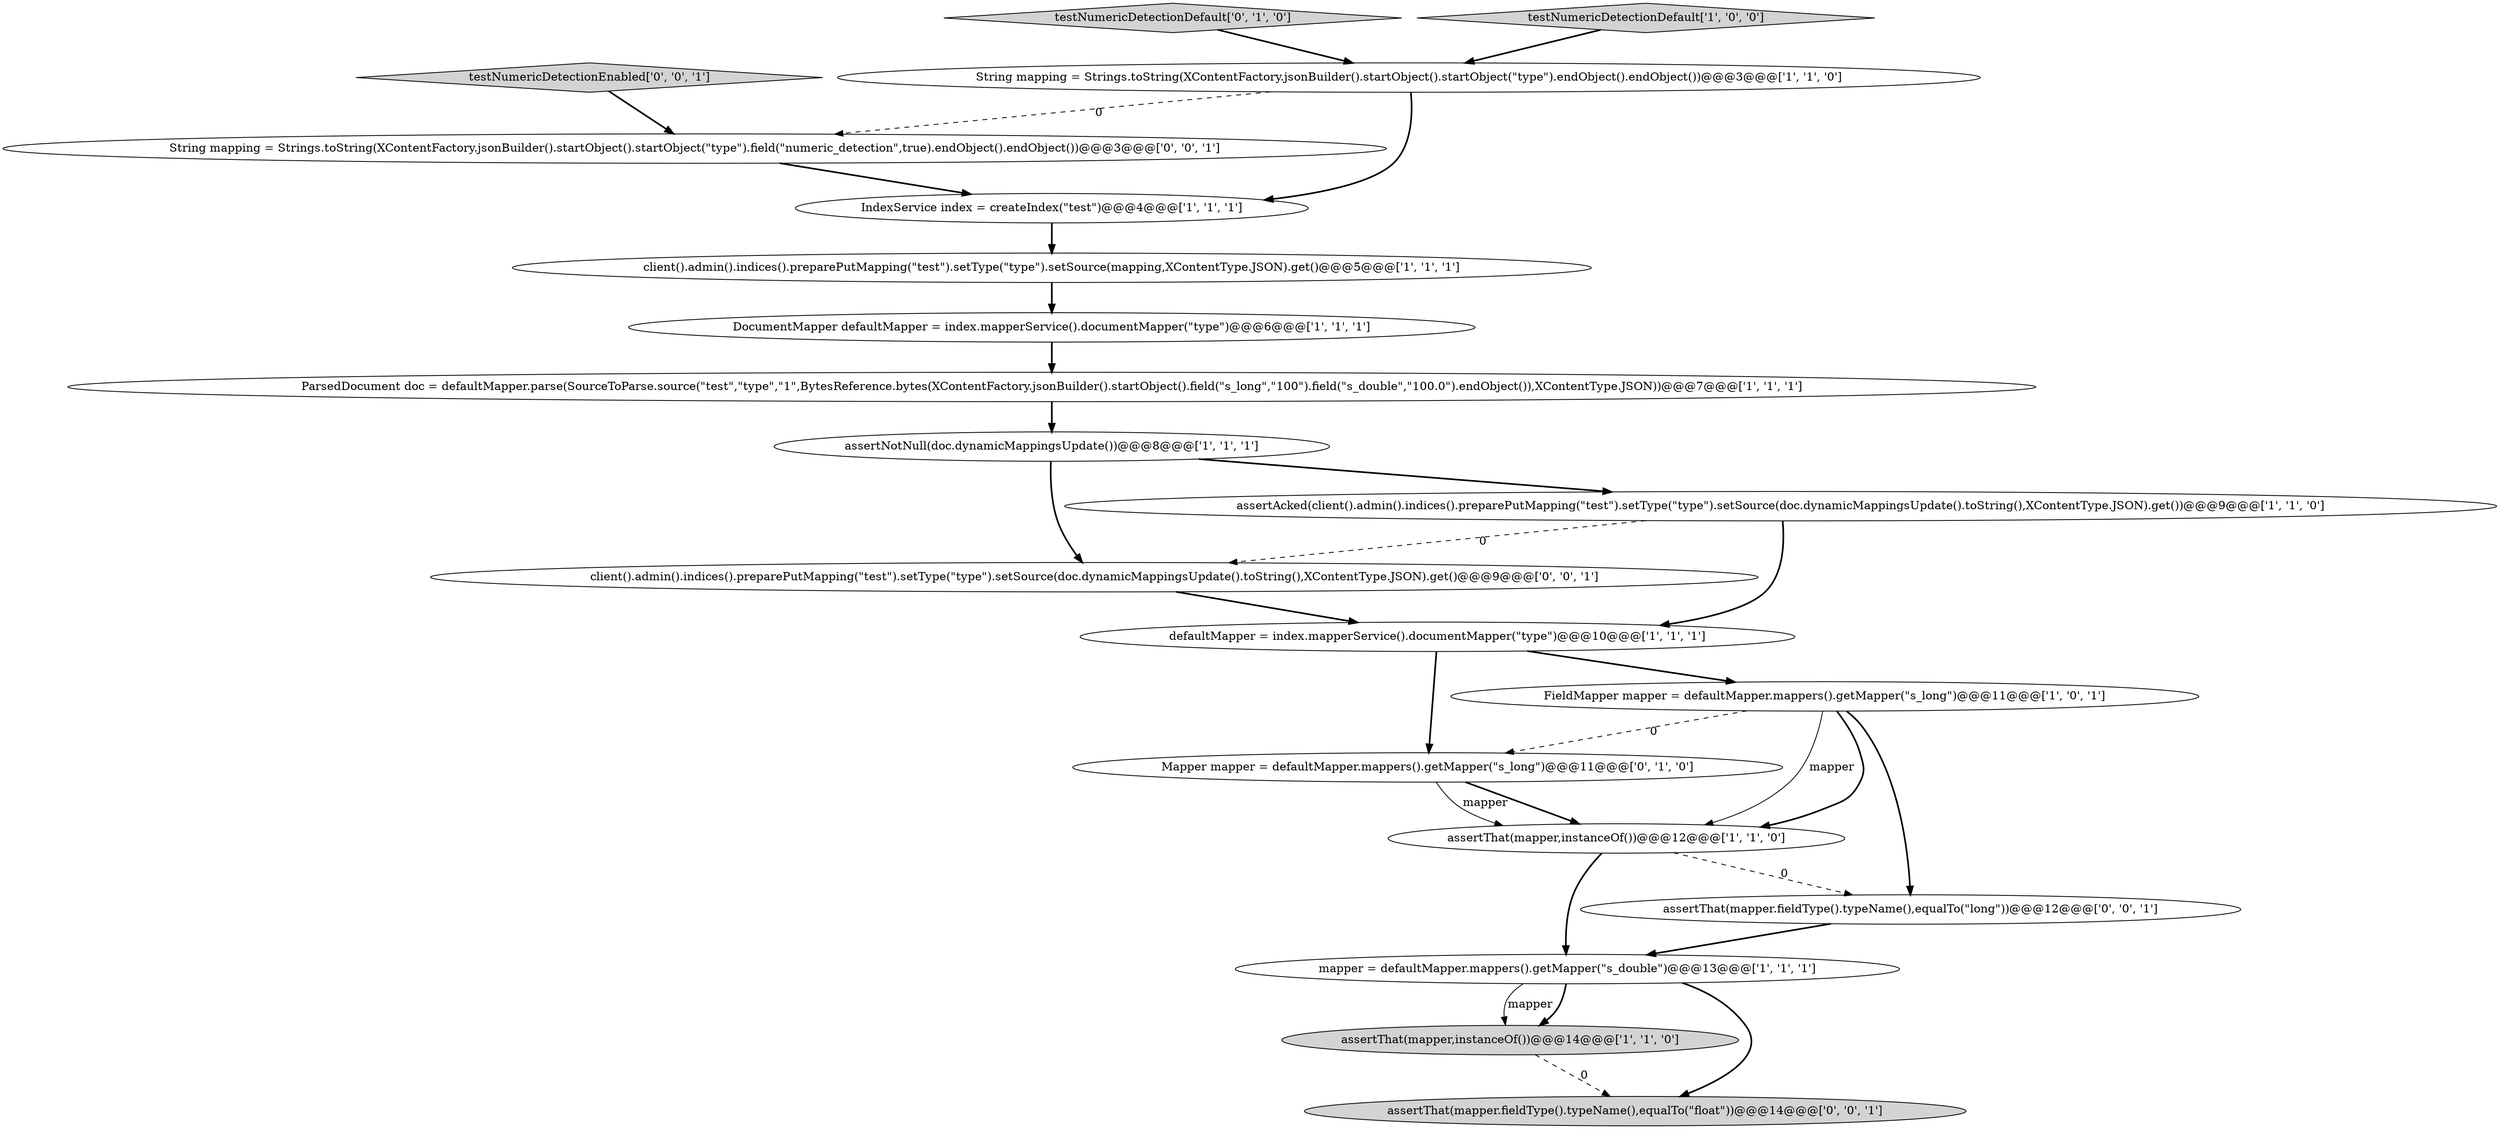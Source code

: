 digraph {
6 [style = filled, label = "IndexService index = createIndex(\"test\")@@@4@@@['1', '1', '1']", fillcolor = white, shape = ellipse image = "AAA0AAABBB1BBB"];
8 [style = filled, label = "assertThat(mapper,instanceOf())@@@14@@@['1', '1', '0']", fillcolor = lightgray, shape = ellipse image = "AAA0AAABBB1BBB"];
11 [style = filled, label = "assertThat(mapper,instanceOf())@@@12@@@['1', '1', '0']", fillcolor = white, shape = ellipse image = "AAA0AAABBB1BBB"];
1 [style = filled, label = "assertNotNull(doc.dynamicMappingsUpdate())@@@8@@@['1', '1', '1']", fillcolor = white, shape = ellipse image = "AAA0AAABBB1BBB"];
13 [style = filled, label = "Mapper mapper = defaultMapper.mappers().getMapper(\"s_long\")@@@11@@@['0', '1', '0']", fillcolor = white, shape = ellipse image = "AAA1AAABBB2BBB"];
14 [style = filled, label = "testNumericDetectionDefault['0', '1', '0']", fillcolor = lightgray, shape = diamond image = "AAA0AAABBB2BBB"];
15 [style = filled, label = "client().admin().indices().preparePutMapping(\"test\").setType(\"type\").setSource(doc.dynamicMappingsUpdate().toString(),XContentType.JSON).get()@@@9@@@['0', '0', '1']", fillcolor = white, shape = ellipse image = "AAA0AAABBB3BBB"];
9 [style = filled, label = "testNumericDetectionDefault['1', '0', '0']", fillcolor = lightgray, shape = diamond image = "AAA0AAABBB1BBB"];
18 [style = filled, label = "assertThat(mapper.fieldType().typeName(),equalTo(\"long\"))@@@12@@@['0', '0', '1']", fillcolor = white, shape = ellipse image = "AAA0AAABBB3BBB"];
12 [style = filled, label = "assertAcked(client().admin().indices().preparePutMapping(\"test\").setType(\"type\").setSource(doc.dynamicMappingsUpdate().toString(),XContentType.JSON).get())@@@9@@@['1', '1', '0']", fillcolor = white, shape = ellipse image = "AAA0AAABBB1BBB"];
4 [style = filled, label = "String mapping = Strings.toString(XContentFactory.jsonBuilder().startObject().startObject(\"type\").endObject().endObject())@@@3@@@['1', '1', '0']", fillcolor = white, shape = ellipse image = "AAA0AAABBB1BBB"];
16 [style = filled, label = "testNumericDetectionEnabled['0', '0', '1']", fillcolor = lightgray, shape = diamond image = "AAA0AAABBB3BBB"];
5 [style = filled, label = "ParsedDocument doc = defaultMapper.parse(SourceToParse.source(\"test\",\"type\",\"1\",BytesReference.bytes(XContentFactory.jsonBuilder().startObject().field(\"s_long\",\"100\").field(\"s_double\",\"100.0\").endObject()),XContentType.JSON))@@@7@@@['1', '1', '1']", fillcolor = white, shape = ellipse image = "AAA0AAABBB1BBB"];
3 [style = filled, label = "FieldMapper mapper = defaultMapper.mappers().getMapper(\"s_long\")@@@11@@@['1', '0', '1']", fillcolor = white, shape = ellipse image = "AAA0AAABBB1BBB"];
2 [style = filled, label = "client().admin().indices().preparePutMapping(\"test\").setType(\"type\").setSource(mapping,XContentType.JSON).get()@@@5@@@['1', '1', '1']", fillcolor = white, shape = ellipse image = "AAA0AAABBB1BBB"];
0 [style = filled, label = "defaultMapper = index.mapperService().documentMapper(\"type\")@@@10@@@['1', '1', '1']", fillcolor = white, shape = ellipse image = "AAA0AAABBB1BBB"];
7 [style = filled, label = "mapper = defaultMapper.mappers().getMapper(\"s_double\")@@@13@@@['1', '1', '1']", fillcolor = white, shape = ellipse image = "AAA0AAABBB1BBB"];
10 [style = filled, label = "DocumentMapper defaultMapper = index.mapperService().documentMapper(\"type\")@@@6@@@['1', '1', '1']", fillcolor = white, shape = ellipse image = "AAA0AAABBB1BBB"];
19 [style = filled, label = "assertThat(mapper.fieldType().typeName(),equalTo(\"float\"))@@@14@@@['0', '0', '1']", fillcolor = lightgray, shape = ellipse image = "AAA0AAABBB3BBB"];
17 [style = filled, label = "String mapping = Strings.toString(XContentFactory.jsonBuilder().startObject().startObject(\"type\").field(\"numeric_detection\",true).endObject().endObject())@@@3@@@['0', '0', '1']", fillcolor = white, shape = ellipse image = "AAA0AAABBB3BBB"];
12->0 [style = bold, label=""];
4->6 [style = bold, label=""];
3->11 [style = bold, label=""];
7->8 [style = bold, label=""];
9->4 [style = bold, label=""];
1->12 [style = bold, label=""];
5->1 [style = bold, label=""];
4->17 [style = dashed, label="0"];
3->11 [style = solid, label="mapper"];
2->10 [style = bold, label=""];
0->3 [style = bold, label=""];
0->13 [style = bold, label=""];
3->18 [style = bold, label=""];
3->13 [style = dashed, label="0"];
6->2 [style = bold, label=""];
11->7 [style = bold, label=""];
13->11 [style = bold, label=""];
15->0 [style = bold, label=""];
8->19 [style = dashed, label="0"];
17->6 [style = bold, label=""];
7->8 [style = solid, label="mapper"];
12->15 [style = dashed, label="0"];
11->18 [style = dashed, label="0"];
1->15 [style = bold, label=""];
13->11 [style = solid, label="mapper"];
16->17 [style = bold, label=""];
7->19 [style = bold, label=""];
14->4 [style = bold, label=""];
10->5 [style = bold, label=""];
18->7 [style = bold, label=""];
}
